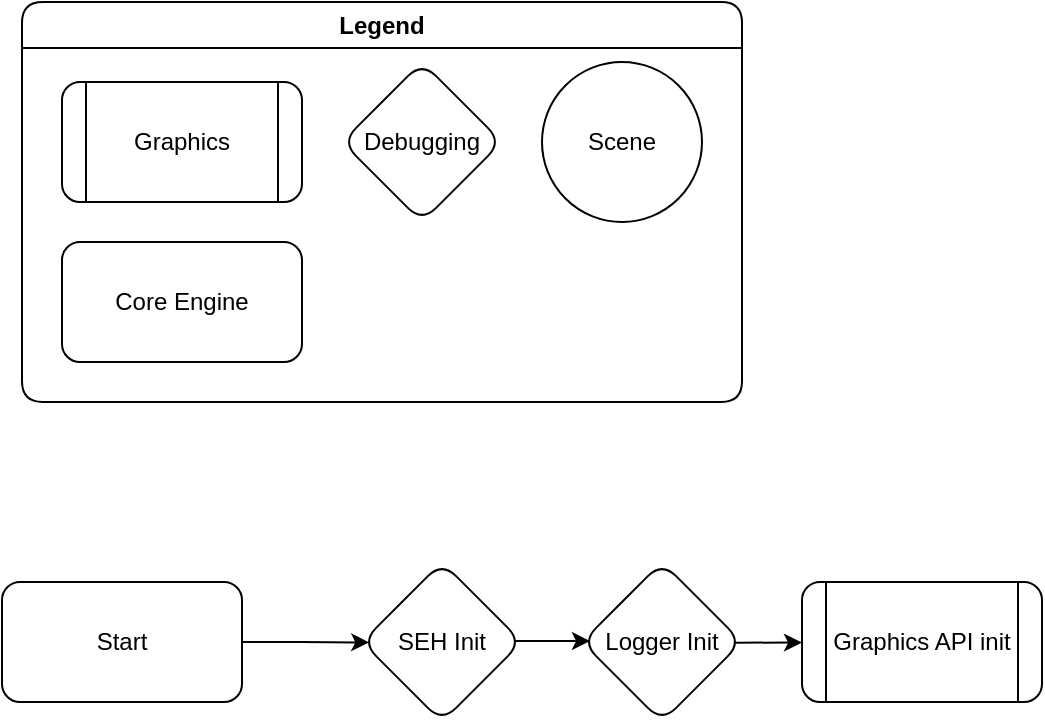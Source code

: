 <mxfile version="22.1.2" type="device">
  <diagram name="Page-1" id="izEaVC4v9u13IQjsBOno">
    <mxGraphModel dx="915" dy="557" grid="1" gridSize="10" guides="1" tooltips="1" connect="1" arrows="1" fold="1" page="1" pageScale="1" pageWidth="1920" pageHeight="1200" math="0" shadow="0">
      <root>
        <mxCell id="0" />
        <mxCell id="1" parent="0" />
        <mxCell id="SXCtUls87NGUJ6-nfxSb-15" style="edgeStyle=orthogonalEdgeStyle;rounded=0;orthogonalLoop=1;jettySize=auto;html=1;entryX=0.045;entryY=0.503;entryDx=0;entryDy=0;fontFamily=Helvetica;fontSize=12;fontColor=default;entryPerimeter=0;" edge="1" parent="1" source="SXCtUls87NGUJ6-nfxSb-1" target="SXCtUls87NGUJ6-nfxSb-10">
          <mxGeometry relative="1" as="geometry" />
        </mxCell>
        <mxCell id="SXCtUls87NGUJ6-nfxSb-1" value="Start" style="rounded=1;whiteSpace=wrap;html=1;" vertex="1" parent="1">
          <mxGeometry x="40" y="310" width="120" height="60" as="geometry" />
        </mxCell>
        <mxCell id="SXCtUls87NGUJ6-nfxSb-6" value="Legend" style="swimlane;whiteSpace=wrap;html=1;rounded=1;strokeColor=default;align=center;verticalAlign=middle;fontFamily=Helvetica;fontSize=12;fontColor=default;fillColor=default;" vertex="1" parent="1">
          <mxGeometry x="50" y="20" width="360" height="200" as="geometry" />
        </mxCell>
        <mxCell id="SXCtUls87NGUJ6-nfxSb-4" value="Graphics" style="shape=process;whiteSpace=wrap;html=1;backgroundOutline=1;rounded=1;strokeColor=default;align=center;verticalAlign=middle;fontFamily=Helvetica;fontSize=12;fontColor=default;fillColor=default;" vertex="1" parent="SXCtUls87NGUJ6-nfxSb-6">
          <mxGeometry x="20" y="40" width="120" height="60" as="geometry" />
        </mxCell>
        <mxCell id="SXCtUls87NGUJ6-nfxSb-7" value="Debugging" style="rhombus;whiteSpace=wrap;html=1;rounded=1;strokeColor=default;align=center;verticalAlign=middle;fontFamily=Helvetica;fontSize=12;fontColor=default;fillColor=default;" vertex="1" parent="SXCtUls87NGUJ6-nfxSb-6">
          <mxGeometry x="160" y="30" width="80" height="80" as="geometry" />
        </mxCell>
        <mxCell id="SXCtUls87NGUJ6-nfxSb-8" value="Core Engine" style="rounded=1;whiteSpace=wrap;html=1;strokeColor=default;align=center;verticalAlign=middle;fontFamily=Helvetica;fontSize=12;fontColor=default;fillColor=default;" vertex="1" parent="SXCtUls87NGUJ6-nfxSb-6">
          <mxGeometry x="20" y="120" width="120" height="60" as="geometry" />
        </mxCell>
        <mxCell id="SXCtUls87NGUJ6-nfxSb-9" value="Scene" style="ellipse;whiteSpace=wrap;html=1;aspect=fixed;rounded=1;strokeColor=default;align=center;verticalAlign=middle;fontFamily=Helvetica;fontSize=12;fontColor=default;fillColor=default;" vertex="1" parent="SXCtUls87NGUJ6-nfxSb-6">
          <mxGeometry x="260" y="30" width="80" height="80" as="geometry" />
        </mxCell>
        <mxCell id="SXCtUls87NGUJ6-nfxSb-18" style="edgeStyle=orthogonalEdgeStyle;rounded=0;orthogonalLoop=1;jettySize=auto;html=1;entryX=0.05;entryY=0.506;entryDx=0;entryDy=0;fontFamily=Helvetica;fontSize=12;fontColor=default;exitX=0.941;exitY=0.494;exitDx=0;exitDy=0;exitPerimeter=0;entryPerimeter=0;" edge="1" parent="1" source="SXCtUls87NGUJ6-nfxSb-10" target="SXCtUls87NGUJ6-nfxSb-11">
          <mxGeometry relative="1" as="geometry" />
        </mxCell>
        <mxCell id="SXCtUls87NGUJ6-nfxSb-10" value="SEH Init" style="rhombus;whiteSpace=wrap;html=1;rounded=1;strokeColor=default;align=center;verticalAlign=middle;fontFamily=Helvetica;fontSize=12;fontColor=default;fillColor=default;" vertex="1" parent="1">
          <mxGeometry x="220" y="300" width="80" height="80" as="geometry" />
        </mxCell>
        <mxCell id="SXCtUls87NGUJ6-nfxSb-20" style="edgeStyle=orthogonalEdgeStyle;rounded=0;orthogonalLoop=1;jettySize=auto;html=1;entryX=0;entryY=0.5;entryDx=0;entryDy=0;fontFamily=Helvetica;fontSize=12;fontColor=default;exitX=0.958;exitY=0.504;exitDx=0;exitDy=0;exitPerimeter=0;" edge="1" parent="1" source="SXCtUls87NGUJ6-nfxSb-11" target="SXCtUls87NGUJ6-nfxSb-14">
          <mxGeometry relative="1" as="geometry">
            <Array as="points" />
          </mxGeometry>
        </mxCell>
        <mxCell id="SXCtUls87NGUJ6-nfxSb-11" value="Logger Init" style="rhombus;whiteSpace=wrap;html=1;rounded=1;strokeColor=default;align=center;verticalAlign=middle;fontFamily=Helvetica;fontSize=12;fontColor=default;fillColor=default;" vertex="1" parent="1">
          <mxGeometry x="330" y="300" width="80" height="80" as="geometry" />
        </mxCell>
        <mxCell id="SXCtUls87NGUJ6-nfxSb-14" value="Graphics API init" style="shape=process;whiteSpace=wrap;html=1;backgroundOutline=1;rounded=1;strokeColor=default;align=center;verticalAlign=middle;fontFamily=Helvetica;fontSize=12;fontColor=default;fillColor=default;" vertex="1" parent="1">
          <mxGeometry x="440" y="310" width="120" height="60" as="geometry" />
        </mxCell>
      </root>
    </mxGraphModel>
  </diagram>
</mxfile>
